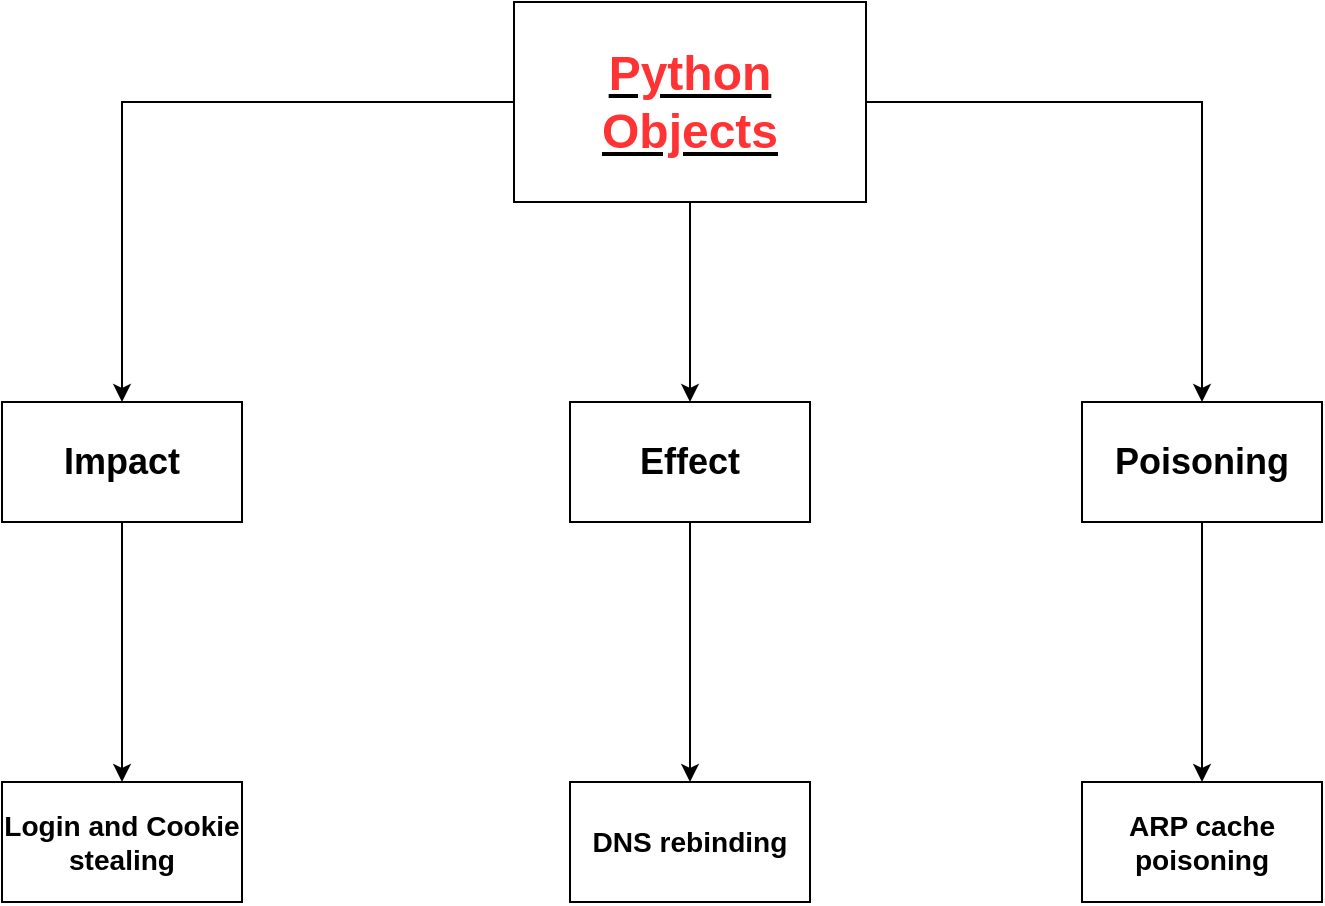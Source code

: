<mxfile version="21.6.8" type="device">
  <diagram name="Page-1" id="mKRTnEIEf89TvggLmkvC">
    <mxGraphModel dx="1364" dy="844" grid="1" gridSize="10" guides="1" tooltips="1" connect="1" arrows="1" fold="1" page="1" pageScale="1" pageWidth="827" pageHeight="1169" math="0" shadow="0">
      <root>
        <mxCell id="0" />
        <mxCell id="1" parent="0" />
        <mxCell id="2fRafM0DdSNBAMUIIrQT-9" value="" style="edgeStyle=orthogonalEdgeStyle;rounded=0;orthogonalLoop=1;jettySize=auto;html=1;" edge="1" parent="1" source="2fRafM0DdSNBAMUIIrQT-1" target="2fRafM0DdSNBAMUIIrQT-8">
          <mxGeometry relative="1" as="geometry" />
        </mxCell>
        <mxCell id="2fRafM0DdSNBAMUIIrQT-11" value="" style="edgeStyle=orthogonalEdgeStyle;rounded=0;orthogonalLoop=1;jettySize=auto;html=1;" edge="1" parent="1" source="2fRafM0DdSNBAMUIIrQT-1" target="2fRafM0DdSNBAMUIIrQT-10">
          <mxGeometry relative="1" as="geometry" />
        </mxCell>
        <mxCell id="2fRafM0DdSNBAMUIIrQT-13" value="" style="edgeStyle=orthogonalEdgeStyle;rounded=0;orthogonalLoop=1;jettySize=auto;html=1;" edge="1" parent="1" source="2fRafM0DdSNBAMUIIrQT-1" target="2fRafM0DdSNBAMUIIrQT-12">
          <mxGeometry relative="1" as="geometry" />
        </mxCell>
        <mxCell id="2fRafM0DdSNBAMUIIrQT-1" value="&lt;h1&gt;&lt;u&gt;&lt;font color=&quot;#ff3333&quot;&gt;Python Objects&lt;/font&gt;&lt;/u&gt;&lt;/h1&gt;" style="rounded=0;whiteSpace=wrap;html=1;" vertex="1" parent="1">
          <mxGeometry x="326" y="70" width="176" height="100" as="geometry" />
        </mxCell>
        <mxCell id="2fRafM0DdSNBAMUIIrQT-15" value="" style="edgeStyle=orthogonalEdgeStyle;rounded=0;orthogonalLoop=1;jettySize=auto;html=1;" edge="1" parent="1" source="2fRafM0DdSNBAMUIIrQT-8" target="2fRafM0DdSNBAMUIIrQT-14">
          <mxGeometry relative="1" as="geometry" />
        </mxCell>
        <mxCell id="2fRafM0DdSNBAMUIIrQT-8" value="&lt;h2&gt;Poisoning&lt;/h2&gt;" style="whiteSpace=wrap;html=1;rounded=0;" vertex="1" parent="1">
          <mxGeometry x="610" y="270" width="120" height="60" as="geometry" />
        </mxCell>
        <mxCell id="2fRafM0DdSNBAMUIIrQT-17" value="" style="edgeStyle=orthogonalEdgeStyle;rounded=0;orthogonalLoop=1;jettySize=auto;html=1;" edge="1" parent="1" source="2fRafM0DdSNBAMUIIrQT-10" target="2fRafM0DdSNBAMUIIrQT-16">
          <mxGeometry relative="1" as="geometry" />
        </mxCell>
        <mxCell id="2fRafM0DdSNBAMUIIrQT-10" value="&lt;h2&gt;Effect&lt;/h2&gt;" style="whiteSpace=wrap;html=1;rounded=0;" vertex="1" parent="1">
          <mxGeometry x="354" y="270" width="120" height="60" as="geometry" />
        </mxCell>
        <mxCell id="2fRafM0DdSNBAMUIIrQT-19" value="" style="edgeStyle=orthogonalEdgeStyle;rounded=0;orthogonalLoop=1;jettySize=auto;html=1;" edge="1" parent="1" source="2fRafM0DdSNBAMUIIrQT-12" target="2fRafM0DdSNBAMUIIrQT-18">
          <mxGeometry relative="1" as="geometry" />
        </mxCell>
        <mxCell id="2fRafM0DdSNBAMUIIrQT-12" value="&lt;h2&gt;Impact&lt;/h2&gt;" style="whiteSpace=wrap;html=1;rounded=0;" vertex="1" parent="1">
          <mxGeometry x="70" y="270" width="120" height="60" as="geometry" />
        </mxCell>
        <mxCell id="2fRafM0DdSNBAMUIIrQT-14" value="&lt;h3&gt;ARP cache poisoning&lt;/h3&gt;" style="whiteSpace=wrap;html=1;rounded=0;" vertex="1" parent="1">
          <mxGeometry x="610" y="460" width="120" height="60" as="geometry" />
        </mxCell>
        <mxCell id="2fRafM0DdSNBAMUIIrQT-16" value="&lt;h3&gt;DNS rebinding&lt;/h3&gt;" style="whiteSpace=wrap;html=1;rounded=0;" vertex="1" parent="1">
          <mxGeometry x="354" y="460" width="120" height="60" as="geometry" />
        </mxCell>
        <mxCell id="2fRafM0DdSNBAMUIIrQT-18" value="&lt;h3&gt;Login and Cookie stealing&lt;/h3&gt;" style="whiteSpace=wrap;html=1;rounded=0;" vertex="1" parent="1">
          <mxGeometry x="70" y="460" width="120" height="60" as="geometry" />
        </mxCell>
      </root>
    </mxGraphModel>
  </diagram>
</mxfile>
